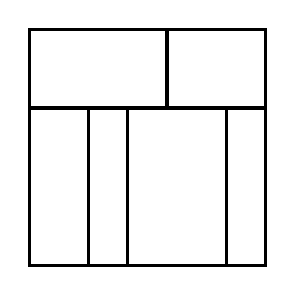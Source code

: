 \begin{tikzpicture}[very thick, scale=.5]
    \draw (0,4) rectangle (7/2,6);
    \draw (7/2,4) rectangle (6,6);
    \draw (0,0) rectangle (3/2,4);
    \draw (3/2,0) rectangle (5/2,4);
    \draw (5/2,0) rectangle (5,4);
    \draw (5,0) rectangle (6,4);
\end{tikzpicture}
